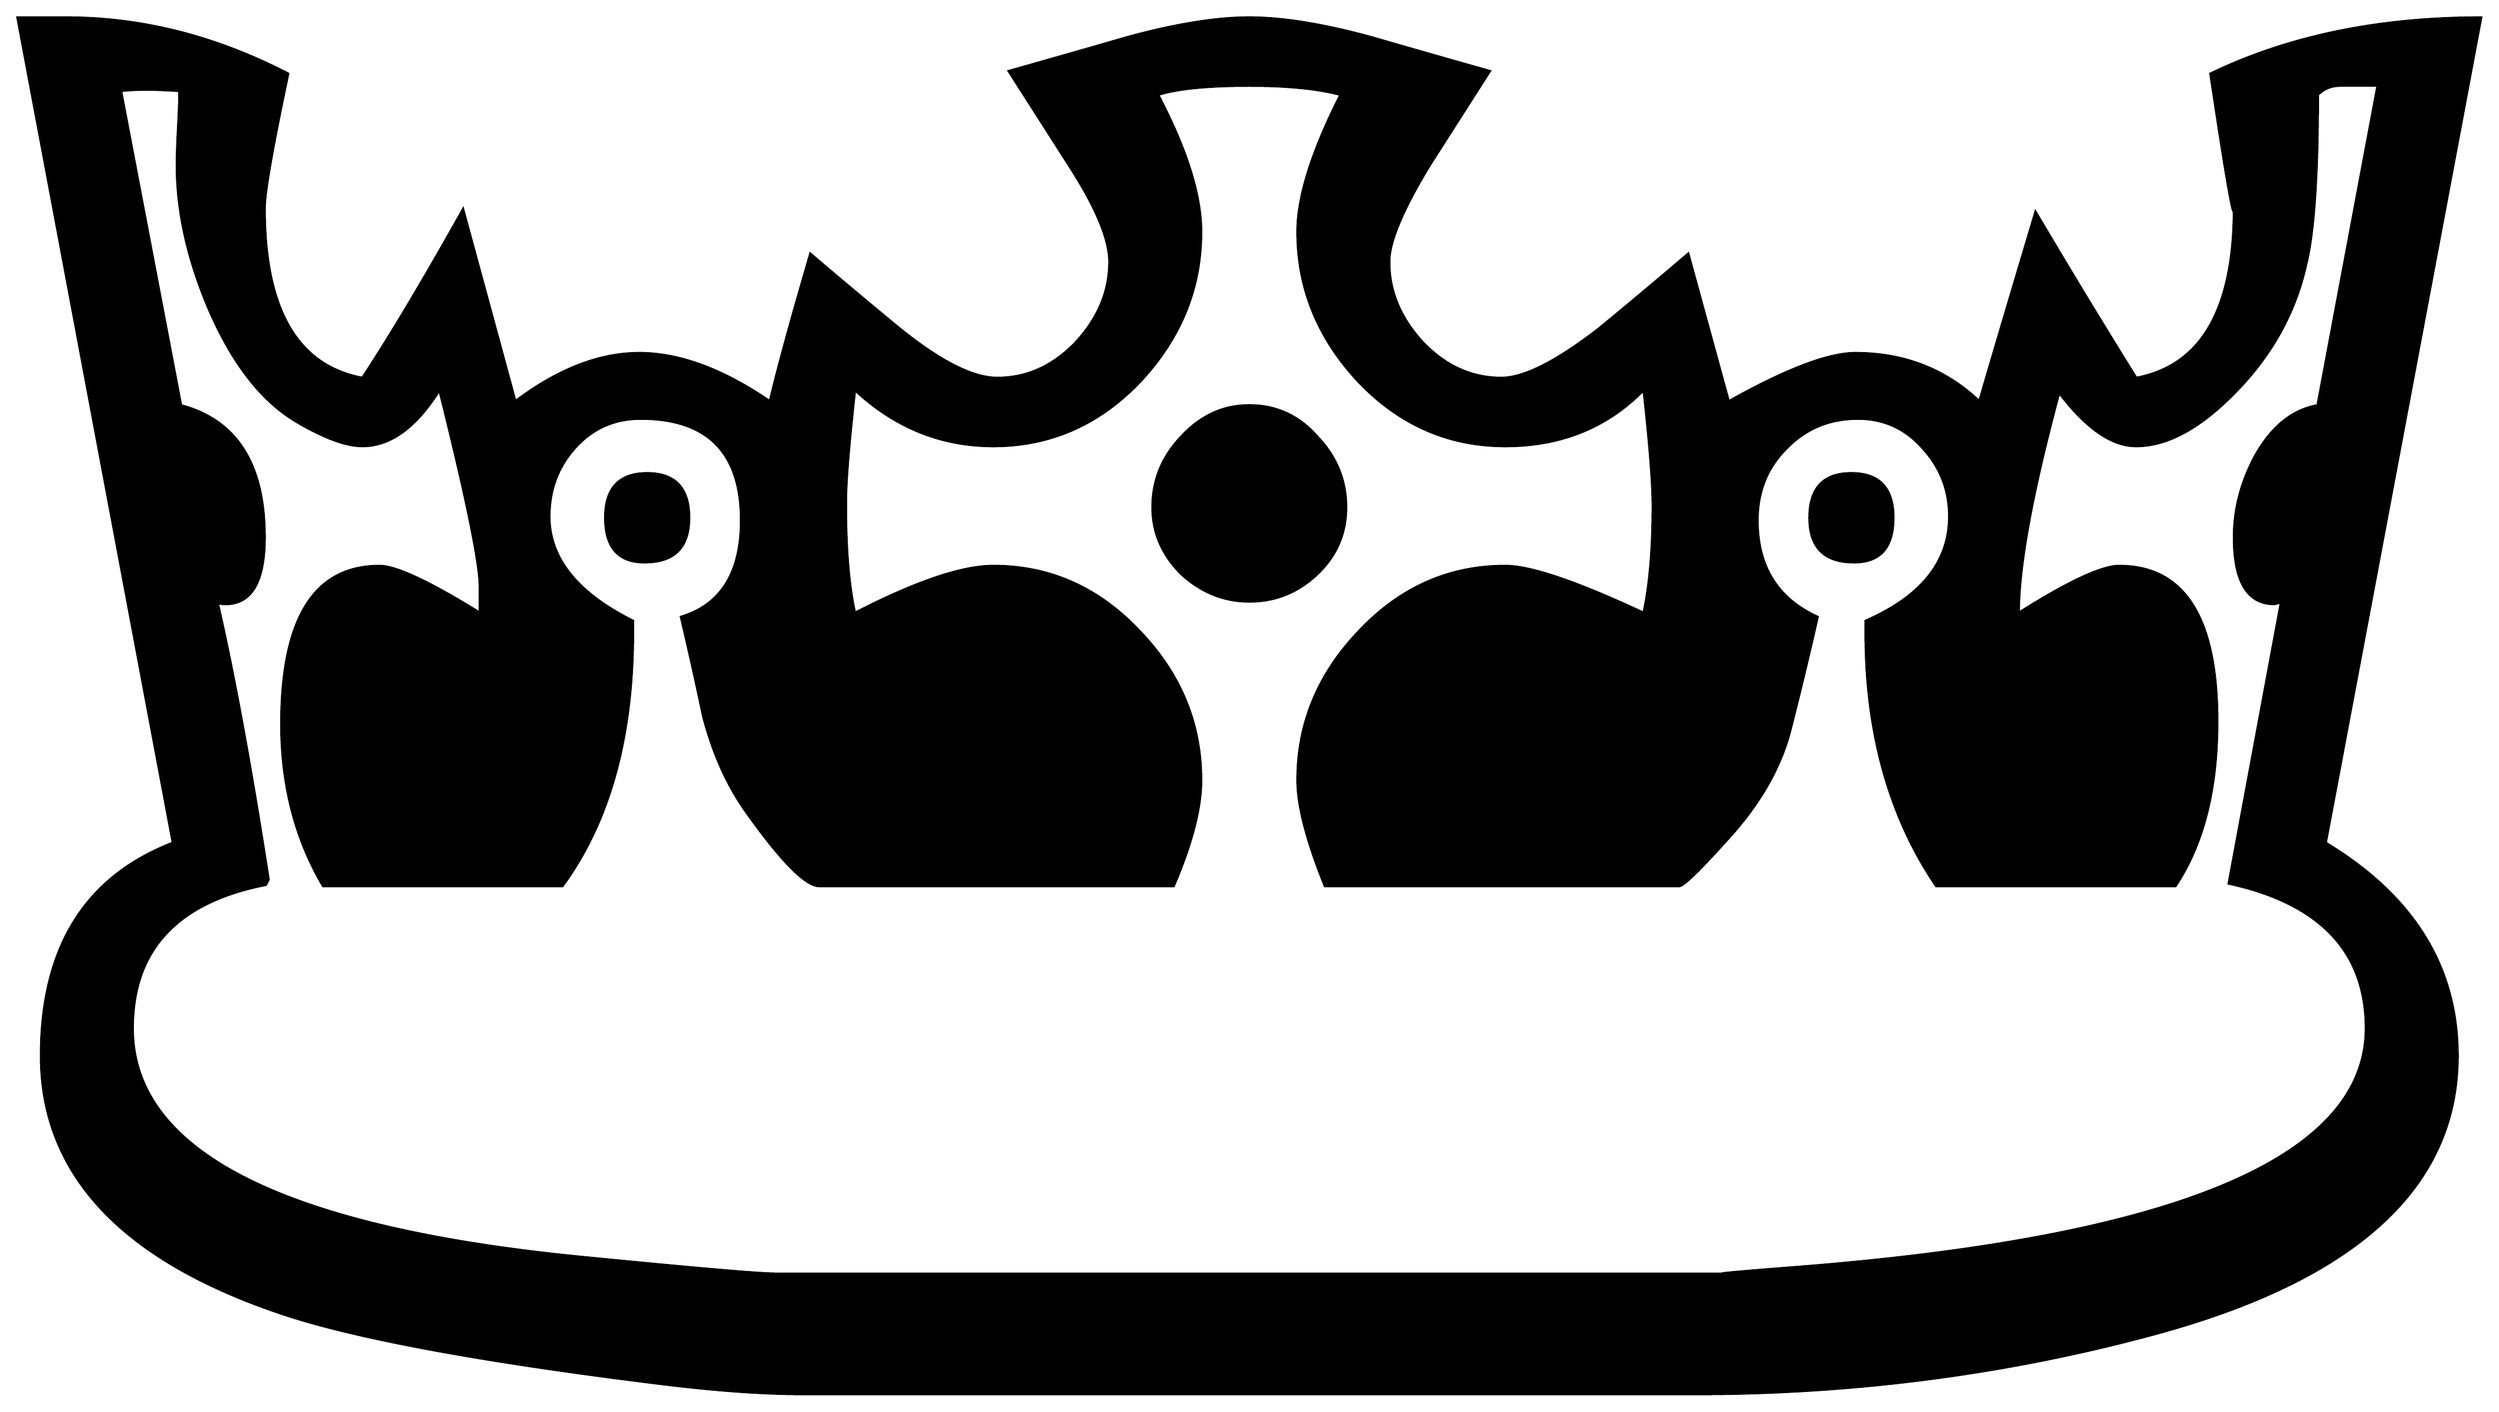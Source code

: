 


\begin{tikzpicture}[y=0.80pt, x=0.80pt, yscale=-1.0, xscale=1.0, inner sep=0pt, outer sep=0pt]
\begin{scope}[shift={(100.0,1730.0)},nonzero rule]
  \path[draw=.,fill=.,line width=1.600pt] (1968.0,-1133.0) --
    (1849.0,-501.0) .. controls (1916.333,-460.333) and
    (1950.0,-406.0) .. (1950.0,-338.0) .. controls
    (1950.0,-238.667) and (1874.0,-168.0) .. (1722.0,-126.0) ..
    controls (1608.0,-94.667) and (1489.333,-79.0) .. (1366.0,-79.0)
    -- (684.0,-79.0) .. controls (652.667,-79.0) and (615.667,-81.667)
    .. (573.0,-87.0) .. controls (433.0,-104.333) and
    (335.333,-122.667) .. (280.0,-142.0) .. controls (160.0,-183.333)
    and (100.0,-248.667) .. (100.0,-338.0) .. controls
    (100.0,-420.667) and (133.667,-475.0) .. (201.0,-501.0) --
    (82.0,-1133.0) -- (119.0,-1133.0) .. controls
    (177.0,-1133.0) and (233.667,-1118.667) .. (289.0,-1090.0) ..
    controls (277.0,-1033.333) and (271.0,-999.0) ..
    (271.0,-987.0) .. controls (271.0,-909.667) and (296.0,-866.333)
    .. (346.0,-857.0) .. controls (366.667,-888.333) and
    (392.333,-931.333) .. (423.0,-986.0) -- (463.0,-839.0) ..
    controls (495.667,-863.667) and (527.333,-876.0) .. (558.0,-876.0)
    .. controls (588.667,-876.0) and (622.0,-863.667) ..
    (658.0,-839.0) .. controls (664.0,-864.333) and (674.333,-902.0)
    .. (689.0,-952.0) .. controls (711.667,-932.667) and
    (734.333,-913.667) .. (757.0,-895.0) .. controls (788.333,-869.667)
    and (813.333,-857.0) .. (832.0,-857.0) .. controls
    (854.667,-857.0) and (874.667,-866.0) .. (892.0,-884.0) ..
    controls (909.333,-902.667) and (918.0,-923.333) .. (918.0,-946.0)
    .. controls (918.0,-963.333) and (907.667,-988.0) ..
    (887.0,-1020.0) .. controls (871.667,-1044.0) and
    (856.333,-1068.0) .. (841.0,-1092.0) .. controls
    (871.667,-1100.667) and (902.0,-1109.333) .. (932.0,-1118.0) ..
    controls (968.667,-1128.0) and (999.667,-1133.0) ..
    (1025.0,-1133.0) .. controls (1050.333,-1133.0) and
    (1081.333,-1128.0) .. (1118.0,-1118.0) .. controls
    (1148.0,-1109.333) and (1178.333,-1100.667) .. (1209.0,-1092.0) ..
    controls (1193.667,-1068.0) and (1178.333,-1044.0) ..
    (1163.0,-1020.0) .. controls (1142.333,-986.0) and
    (1132.0,-961.333) .. (1132.0,-946.0) .. controls
    (1132.0,-923.333) and (1140.667,-902.667) .. (1158.0,-884.0) ..
    controls (1175.333,-866.0) and (1195.333,-857.0) ..
    (1218.0,-857.0) .. controls (1235.333,-857.0) and
    (1260.333,-869.667) .. (1293.0,-895.0) .. controls
    (1315.667,-913.667) and (1338.333,-932.667) .. (1361.0,-952.0) --
    (1392.0,-839.0) .. controls (1436.0,-863.667) and
    (1468.333,-876.0) .. (1489.0,-876.0) .. controls
    (1526.333,-876.0) and (1558.0,-863.667) .. (1584.0,-839.0) ..
    controls (1593.333,-871.0) and (1607.667,-919.333) ..
    (1627.0,-984.0) .. controls (1653.0,-940.0) and
    (1678.667,-897.667) .. (1704.0,-857.0) .. controls
    (1754.0,-866.333) and (1779.0,-909.667) .. (1779.0,-987.0) ..
    controls (1779.0,-975.667) and (1773.0,-1010.0) ..
    (1761.0,-1090.0) .. controls (1820.333,-1118.667) and
    (1889.333,-1133.0) .. (1968.0,-1133.0) --
    cycle(1889.0,-1081.0) -- (1860.0,-1081.0) .. controls
    (1853.333,-1081.0) and (1847.667,-1078.667) .. (1843.0,-1074.0) ..
    controls (1843.0,-1011.333) and (1840.0,-968.0) ..
    (1834.0,-944.0) .. controls (1824.667,-902.0) and
    (1802.333,-865.333) .. (1767.0,-834.0) .. controls
    (1745.0,-814.667) and (1724.0,-805.0) .. (1704.0,-805.0) ..
    controls (1685.333,-805.0) and (1665.667,-818.667) ..
    (1645.0,-846.0) .. controls (1624.333,-769.333) and
    (1614.0,-713.0) .. (1614.0,-677.0) .. controls
    (1652.0,-701.0) and (1677.667,-713.0) .. (1691.0,-713.0) ..
    controls (1741.0,-713.0) and (1766.0,-673.333) ..
    (1766.0,-594.0) .. controls (1766.0,-542.0) and
    (1755.333,-500.0) .. (1734.0,-468.0) -- (1551.0,-468.0) ..
    controls (1514.333,-522.0) and (1496.333,-588.0) ..
    (1497.0,-666.0) -- (1497.0,-671.0) .. controls
    (1539.667,-689.667) and (1561.0,-716.333) .. (1561.0,-751.0) ..
    controls (1561.0,-771.0) and (1554.333,-788.333) ..
    (1541.0,-803.0) .. controls (1527.667,-818.333) and
    (1511.0,-826.0) .. (1491.0,-826.0) .. controls
    (1469.0,-826.0) and (1450.667,-818.333) .. (1436.0,-803.0) ..
    controls (1421.333,-788.333) and (1414.0,-770.0) ..
    (1414.0,-748.0) .. controls (1414.0,-712.667) and
    (1429.333,-688.0) .. (1460.0,-674.0) .. controls
    (1453.333,-644.667) and (1446.333,-615.667) .. (1439.0,-587.0) ..
    controls (1431.667,-559.0) and (1416.333,-532.0) ..
    (1393.0,-506.0) .. controls (1370.333,-480.667) and
    (1357.333,-468.0) .. (1354.0,-468.0) -- (1083.0,-468.0) ..
    controls (1069.0,-502.667) and (1062.0,-529.667) ..
    (1062.0,-549.0) .. controls (1062.0,-592.333) and
    (1077.667,-630.333) .. (1109.0,-663.0) .. controls
    (1140.333,-696.333) and (1177.667,-713.0) .. (1221.0,-713.0) ..
    controls (1240.333,-713.0) and (1275.667,-701.0) ..
    (1327.0,-677.0) .. controls (1331.667,-699.0) and
    (1334.0,-726.333) .. (1334.0,-759.0) .. controls
    (1334.0,-776.333) and (1331.667,-806.0) .. (1327.0,-848.0) ..
    controls (1299.0,-819.333) and (1263.667,-805.0) ..
    (1221.0,-805.0) .. controls (1177.667,-805.0) and
    (1140.333,-821.333) .. (1109.0,-854.0) .. controls
    (1077.667,-887.333) and (1062.0,-925.667) .. (1062.0,-969.0) ..
    controls (1062.0,-995.667) and (1073.0,-1030.667) ..
    (1095.0,-1074.0) .. controls (1077.667,-1078.667) and
    (1054.333,-1081.0) .. (1025.0,-1081.0) .. controls
    (993.0,-1081.0) and (969.667,-1078.667) .. (955.0,-1074.0) ..
    controls (977.0,-1032.0) and (988.0,-997.0) ..
    (988.0,-969.0) .. controls (988.0,-925.667) and (972.333,-887.333)
    .. (941.0,-854.0) .. controls (909.667,-821.333) and
    (872.333,-805.0) .. (829.0,-805.0) .. controls (789.0,-805.0)
    and (753.667,-819.333) .. (723.0,-848.0) .. controls
    (718.333,-806.0) and (716.0,-777.0) .. (716.0,-761.0) ..
    controls (716.0,-725.667) and (718.333,-697.667) .. (723.0,-677.0)
    .. controls (769.667,-701.0) and (805.0,-713.0) ..
    (829.0,-713.0) .. controls (872.333,-713.0) and (909.667,-696.333)
    .. (941.0,-663.0) .. controls (972.333,-630.333) and
    (988.0,-592.333) .. (988.0,-549.0) .. controls (988.0,-527.667)
    and (981.0,-500.667) .. (967.0,-468.0) -- (696.0,-468.0) ..
    controls (685.333,-468.0) and (666.333,-487.333) .. (639.0,-526.0)
    .. controls (625.0,-546.0) and (614.333,-570.0) ..
    (607.0,-598.0) .. controls (601.667,-623.333) and (596.0,-648.667)
    .. (590.0,-674.0) .. controls (620.667,-683.333) and
    (636.0,-708.0) .. (636.0,-748.0) .. controls (636.0,-800.0)
    and (610.333,-826.0) .. (559.0,-826.0) .. controls
    (539.0,-826.0) and (522.333,-818.667) .. (509.0,-804.0) ..
    controls (495.667,-789.333) and (489.0,-771.667) .. (489.0,-751.0)
    .. controls (489.0,-719.0) and (510.333,-692.333) ..
    (553.0,-671.0) -- (553.0,-667.0) .. controls (553.667,-584.333)
    and (535.667,-518.0) .. (499.0,-468.0) -- (316.0,-468.0) ..
    controls (294.667,-504.0) and (284.0,-545.333) .. (284.0,-592.0)
    .. controls (284.0,-672.667) and (309.0,-713.0) ..
    (359.0,-713.0) .. controls (371.667,-713.0) and (397.333,-701.0)
    .. (436.0,-677.0) -- (436.0,-697.0) .. controls
    (436.0,-715.0) and (425.667,-765.333) .. (405.0,-848.0) ..
    controls (387.0,-819.333) and (367.333,-805.0) .. (346.0,-805.0)
    .. controls (333.333,-805.0) and (316.333,-811.333) ..
    (295.0,-824.0) .. controls (268.333,-840.0) and (246.0,-869.0)
    .. (228.0,-911.0) .. controls (212.0,-949.0) and
    (204.0,-985.333) .. (204.0,-1020.0) .. controls
    (204.0,-1026.667) and (204.333,-1036.333) .. (205.0,-1049.0) ..
    controls (205.667,-1061.667) and (206.0,-1071.0) ..
    (206.0,-1077.0) .. controls (194.0,-1077.667) and
    (186.333,-1078.0) .. (183.0,-1078.0) .. controls
    (174.333,-1078.0) and (167.0,-1077.667) .. (161.0,-1077.0) --
    (207.0,-836.0) .. controls (249.667,-824.667) and (271.0,-791.0)
    .. (271.0,-735.0) .. controls (271.0,-701.0) and
    (261.0,-684.0) .. (241.0,-684.0) .. controls (239.0,-684.0)
    and (237.0,-684.333) .. (235.0,-685.0) .. controls
    (247.667,-629.667) and (260.667,-559.0) .. (274.0,-473.0) --
    (272.0,-469.0) .. controls (204.0,-455.667) and (170.0,-419.0)
    .. (170.0,-359.0) .. controls (170.0,-265.0) and
    (284.0,-206.667) .. (512.0,-184.0) .. controls (600.0,-175.333)
    and (650.0,-171.0) .. (662.0,-171.0) -- (1388.0,-171.0) ..
    controls (1382.0,-171.0) and (1400.333,-172.667) ..
    (1443.0,-176.0) .. controls (1734.333,-198.667) and
    (1880.0,-259.667) .. (1880.0,-359.0) .. controls
    (1880.0,-417.667) and (1845.0,-454.667) .. (1775.0,-470.0) --
    (1815.0,-685.0) .. controls (1813.667,-685.0) and
    (1812.0,-684.667) .. (1810.0,-684.0) .. controls
    (1789.333,-684.0) and (1779.0,-701.0) .. (1779.0,-735.0) ..
    controls (1779.0,-756.333) and (1784.333,-777.0) ..
    (1795.0,-797.0) .. controls (1807.667,-819.667) and
    (1823.667,-832.667) .. (1843.0,-836.0) -- (1889.0,-1081.0) --
    cycle(1518.0,-750.0) .. controls (1518.0,-727.333) and
    (1508.0,-716.0) .. (1488.0,-716.0) .. controls
    (1465.333,-716.0) and (1454.0,-727.333) .. (1454.0,-750.0) ..
    controls (1454.0,-772.667) and (1464.667,-784.0) ..
    (1486.0,-784.0) .. controls (1507.333,-784.0) and
    (1518.0,-772.667) .. (1518.0,-750.0) -- cycle(1099.0,-758.0)
    .. controls (1099.0,-738.0) and (1091.667,-721.0) ..
    (1077.0,-707.0) .. controls (1062.333,-693.0) and
    (1045.0,-686.0) .. (1025.0,-686.0) .. controls
    (1005.667,-686.0) and (988.333,-693.0) .. (973.0,-707.0) ..
    controls (958.333,-721.667) and (951.0,-738.667) .. (951.0,-758.0)
    .. controls (951.0,-778.667) and (958.333,-796.667) ..
    (973.0,-812.0) .. controls (987.667,-828.0) and
    (1005.0,-836.0) .. (1025.0,-836.0) .. controls
    (1045.667,-836.0) and (1063.0,-828.0) .. (1077.0,-812.0) ..
    controls (1091.667,-796.667) and (1099.0,-778.667) ..
    (1099.0,-758.0) -- cycle(596.0,-750.0) .. controls
    (596.0,-727.333) and (584.667,-716.0) .. (562.0,-716.0) ..
    controls (542.0,-716.0) and (532.0,-727.333) .. (532.0,-750.0)
    .. controls (532.0,-772.667) and (542.667,-784.0) ..
    (564.0,-784.0) .. controls (585.333,-784.0) and (596.0,-772.667)
    .. (596.0,-750.0) -- cycle;
\end{scope}

\end{tikzpicture}

